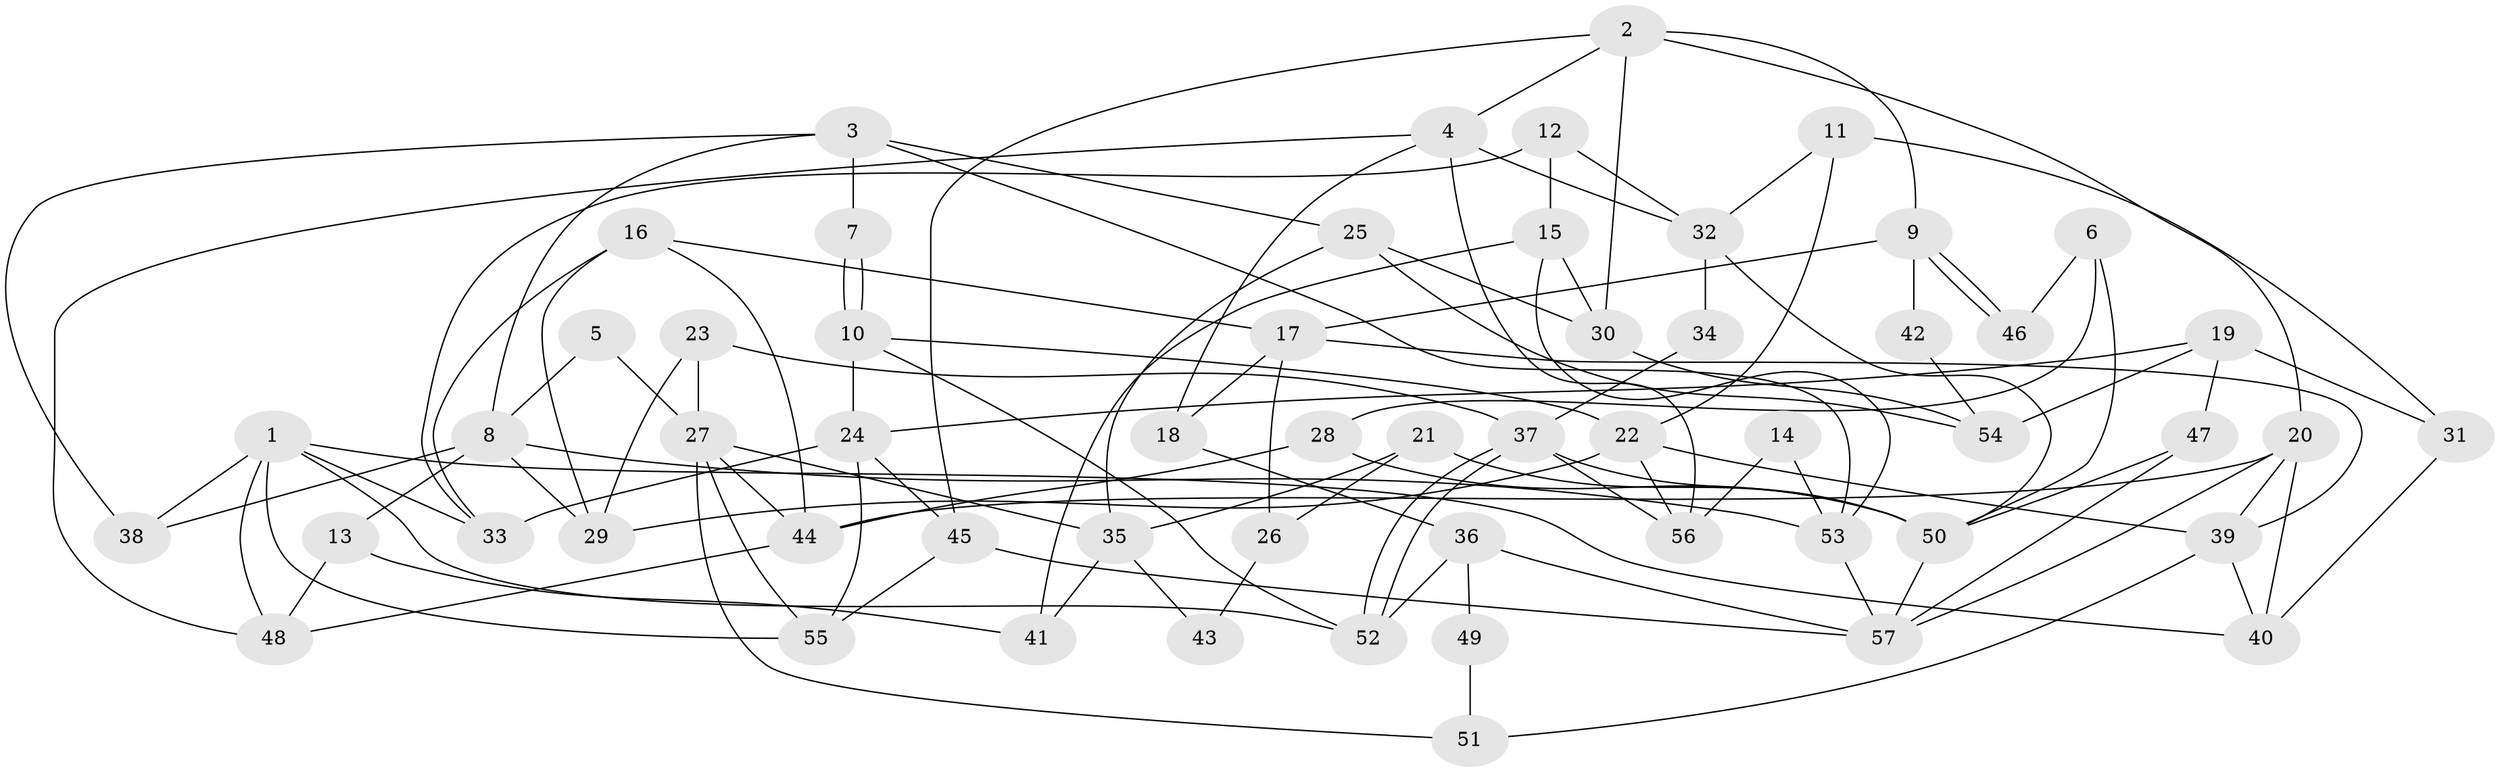 // Generated by graph-tools (version 1.1) at 2025/11/02/27/25 16:11:22]
// undirected, 57 vertices, 114 edges
graph export_dot {
graph [start="1"]
  node [color=gray90,style=filled];
  1;
  2;
  3;
  4;
  5;
  6;
  7;
  8;
  9;
  10;
  11;
  12;
  13;
  14;
  15;
  16;
  17;
  18;
  19;
  20;
  21;
  22;
  23;
  24;
  25;
  26;
  27;
  28;
  29;
  30;
  31;
  32;
  33;
  34;
  35;
  36;
  37;
  38;
  39;
  40;
  41;
  42;
  43;
  44;
  45;
  46;
  47;
  48;
  49;
  50;
  51;
  52;
  53;
  54;
  55;
  56;
  57;
  1 -- 48;
  1 -- 33;
  1 -- 38;
  1 -- 40;
  1 -- 52;
  1 -- 55;
  2 -- 20;
  2 -- 9;
  2 -- 4;
  2 -- 30;
  2 -- 45;
  3 -- 8;
  3 -- 38;
  3 -- 7;
  3 -- 25;
  3 -- 53;
  4 -- 48;
  4 -- 18;
  4 -- 32;
  4 -- 56;
  5 -- 27;
  5 -- 8;
  6 -- 28;
  6 -- 50;
  6 -- 46;
  7 -- 10;
  7 -- 10;
  8 -- 29;
  8 -- 53;
  8 -- 13;
  8 -- 38;
  9 -- 17;
  9 -- 46;
  9 -- 46;
  9 -- 42;
  10 -- 52;
  10 -- 22;
  10 -- 24;
  11 -- 32;
  11 -- 22;
  11 -- 31;
  12 -- 32;
  12 -- 15;
  12 -- 33;
  13 -- 41;
  13 -- 48;
  14 -- 56;
  14 -- 53;
  15 -- 30;
  15 -- 53;
  15 -- 41;
  16 -- 33;
  16 -- 17;
  16 -- 29;
  16 -- 44;
  17 -- 18;
  17 -- 39;
  17 -- 26;
  18 -- 36;
  19 -- 31;
  19 -- 24;
  19 -- 47;
  19 -- 54;
  20 -- 57;
  20 -- 40;
  20 -- 39;
  20 -- 44;
  21 -- 50;
  21 -- 35;
  21 -- 26;
  22 -- 29;
  22 -- 39;
  22 -- 56;
  23 -- 37;
  23 -- 27;
  23 -- 29;
  24 -- 45;
  24 -- 33;
  24 -- 55;
  25 -- 54;
  25 -- 30;
  25 -- 35;
  26 -- 43;
  27 -- 44;
  27 -- 55;
  27 -- 35;
  27 -- 51;
  28 -- 44;
  28 -- 50;
  30 -- 54;
  31 -- 40;
  32 -- 50;
  32 -- 34;
  34 -- 37;
  35 -- 41;
  35 -- 43;
  36 -- 57;
  36 -- 52;
  36 -- 49;
  37 -- 52;
  37 -- 52;
  37 -- 56;
  37 -- 50;
  39 -- 40;
  39 -- 51;
  42 -- 54;
  44 -- 48;
  45 -- 55;
  45 -- 57;
  47 -- 57;
  47 -- 50;
  49 -- 51;
  50 -- 57;
  53 -- 57;
}
